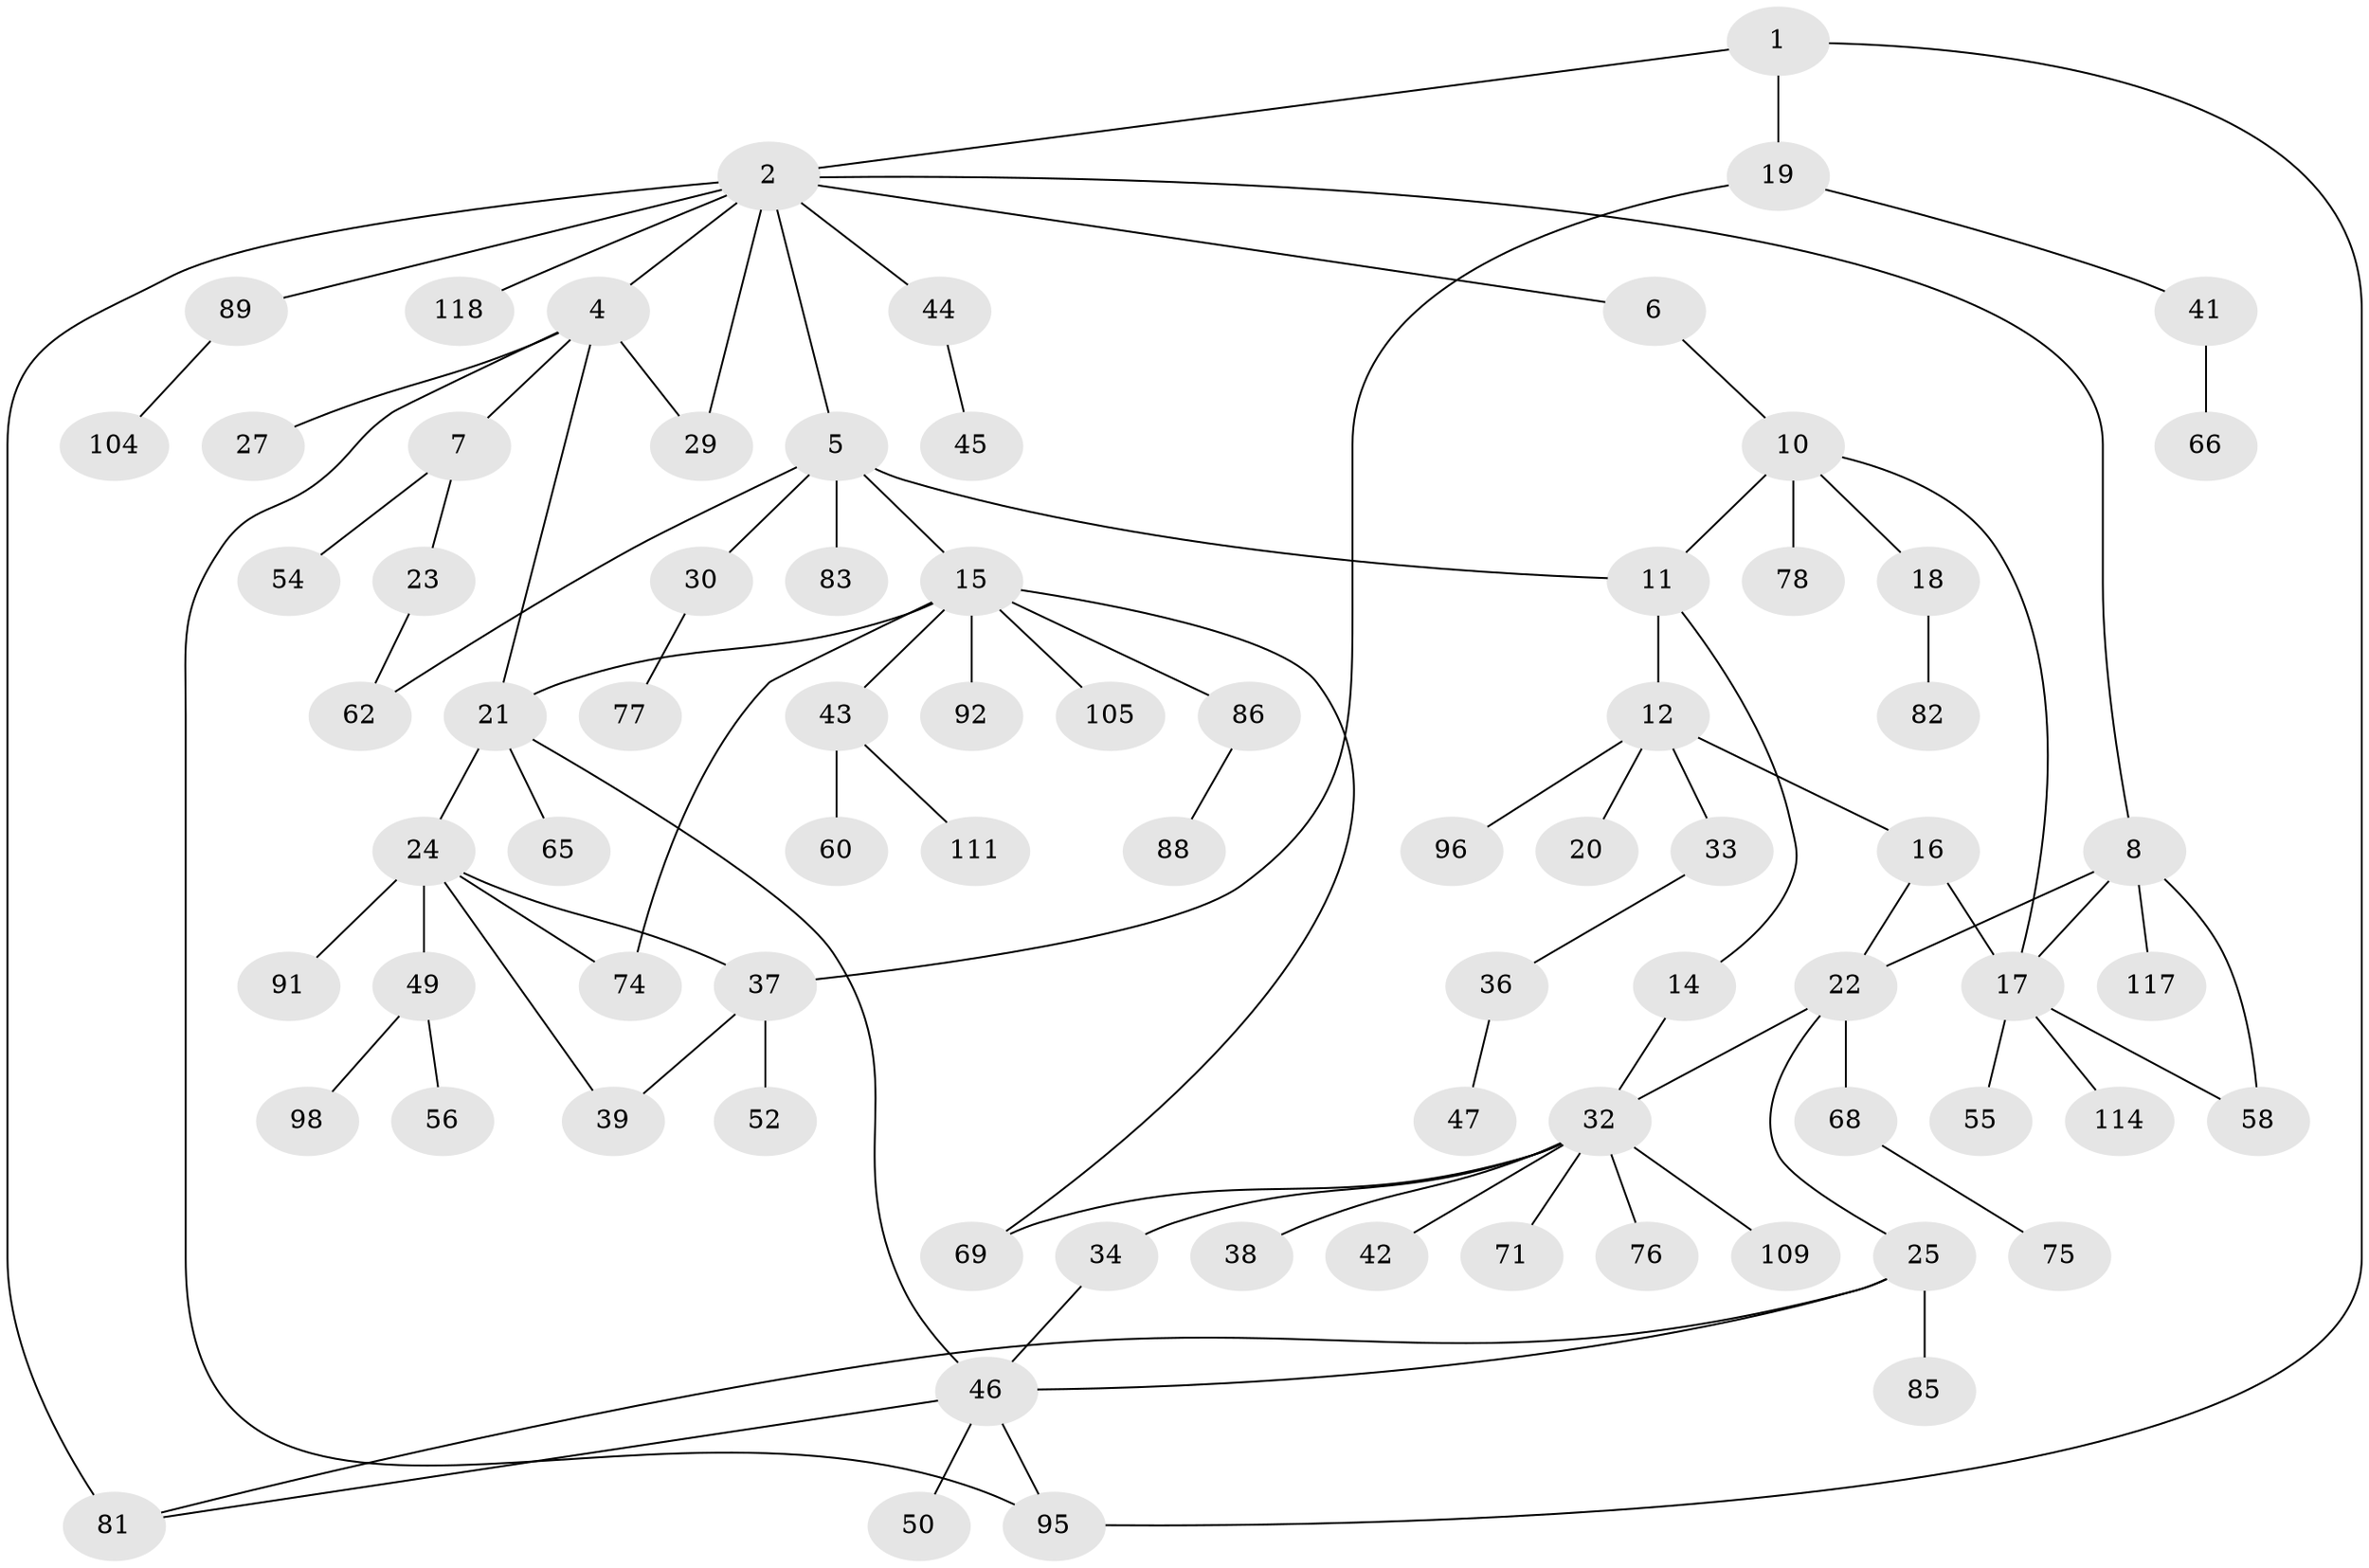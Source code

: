 // original degree distribution, {3: 0.1440677966101695, 6: 0.05084745762711865, 5: 0.025423728813559324, 1: 0.3728813559322034, 4: 0.07627118644067797, 2: 0.3135593220338983, 7: 0.00847457627118644, 9: 0.00847457627118644}
// Generated by graph-tools (version 1.1) at 2025/10/02/27/25 16:10:52]
// undirected, 77 vertices, 95 edges
graph export_dot {
graph [start="1"]
  node [color=gray90,style=filled];
  1 [super="+53"];
  2 [super="+3"];
  4 [super="+80"];
  5 [super="+63"];
  6 [super="+9"];
  7;
  8 [super="+87"];
  10 [super="+59"];
  11;
  12 [super="+13"];
  14;
  15 [super="+79"];
  16;
  17 [super="+51"];
  18 [super="+31"];
  19 [super="+106"];
  20;
  21 [super="+67"];
  22 [super="+40"];
  23;
  24 [super="+26"];
  25 [super="+28"];
  27 [super="+48"];
  29 [super="+35"];
  30;
  32 [super="+70"];
  33 [super="+61"];
  34 [super="+94"];
  36;
  37 [super="+113"];
  38 [super="+84"];
  39;
  41;
  42;
  43;
  44;
  45 [super="+107"];
  46 [super="+57"];
  47 [super="+116"];
  49 [super="+112"];
  50 [super="+73"];
  52 [super="+100"];
  54;
  55 [super="+72"];
  56;
  58 [super="+101"];
  60 [super="+64"];
  62 [super="+102"];
  65;
  66 [super="+97"];
  68;
  69 [super="+99"];
  71;
  74 [super="+108"];
  75;
  76;
  77 [super="+115"];
  78;
  81;
  82;
  83 [super="+90"];
  85;
  86 [super="+93"];
  88;
  89;
  91;
  92;
  95;
  96;
  98 [super="+103"];
  104 [super="+110"];
  105;
  109;
  111;
  114;
  117;
  118;
  1 -- 2;
  1 -- 19;
  1 -- 95;
  2 -- 6;
  2 -- 29;
  2 -- 89;
  2 -- 118;
  2 -- 81;
  2 -- 4;
  2 -- 5;
  2 -- 8;
  2 -- 44;
  4 -- 7;
  4 -- 27;
  4 -- 29;
  4 -- 21;
  4 -- 95;
  5 -- 11;
  5 -- 15;
  5 -- 30;
  5 -- 62;
  5 -- 83;
  6 -- 10;
  7 -- 23;
  7 -- 54;
  8 -- 117;
  8 -- 22;
  8 -- 17;
  8 -- 58;
  10 -- 18;
  10 -- 78;
  10 -- 17;
  10 -- 11;
  11 -- 12;
  11 -- 14;
  12 -- 20;
  12 -- 16;
  12 -- 33;
  12 -- 96;
  14 -- 32;
  15 -- 21;
  15 -- 43;
  15 -- 69;
  15 -- 86;
  15 -- 92;
  15 -- 105;
  15 -- 74;
  16 -- 17;
  16 -- 22;
  17 -- 55;
  17 -- 114;
  17 -- 58;
  18 -- 82;
  19 -- 37;
  19 -- 41;
  21 -- 24;
  21 -- 65;
  21 -- 46;
  22 -- 25;
  22 -- 68;
  22 -- 32;
  23 -- 62;
  24 -- 39;
  24 -- 74;
  24 -- 49;
  24 -- 91;
  24 -- 37;
  25 -- 81;
  25 -- 85;
  25 -- 46;
  30 -- 77;
  32 -- 34;
  32 -- 38;
  32 -- 42;
  32 -- 71;
  32 -- 109;
  32 -- 69;
  32 -- 76;
  33 -- 36;
  34 -- 46;
  36 -- 47;
  37 -- 52;
  37 -- 39;
  41 -- 66;
  43 -- 60;
  43 -- 111;
  44 -- 45;
  46 -- 50;
  46 -- 95;
  46 -- 81;
  49 -- 56;
  49 -- 98;
  68 -- 75;
  86 -- 88;
  89 -- 104;
}
